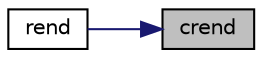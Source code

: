 digraph "crend"
{
 // LATEX_PDF_SIZE
  edge [fontname="Helvetica",fontsize="10",labelfontname="Helvetica",labelfontsize="10"];
  node [fontname="Helvetica",fontsize="10",shape=record];
  rankdir="RL";
  Node1 [label="crend",height=0.2,width=0.4,color="black", fillcolor="grey75", style="filled", fontcolor="black",tooltip="returns a const reverse iterator to one before the first"];
  Node1 -> Node2 [dir="back",color="midnightblue",fontsize="10",style="solid",fontname="Helvetica"];
  Node2 [label="rend",height=0.2,width=0.4,color="black", fillcolor="white", style="filled",URL="$classnlohmann_1_1basic__json.html#ac5bfd48090cb59d7dd635954831415df",tooltip="returns a const reverse iterator to one before the first"];
}
